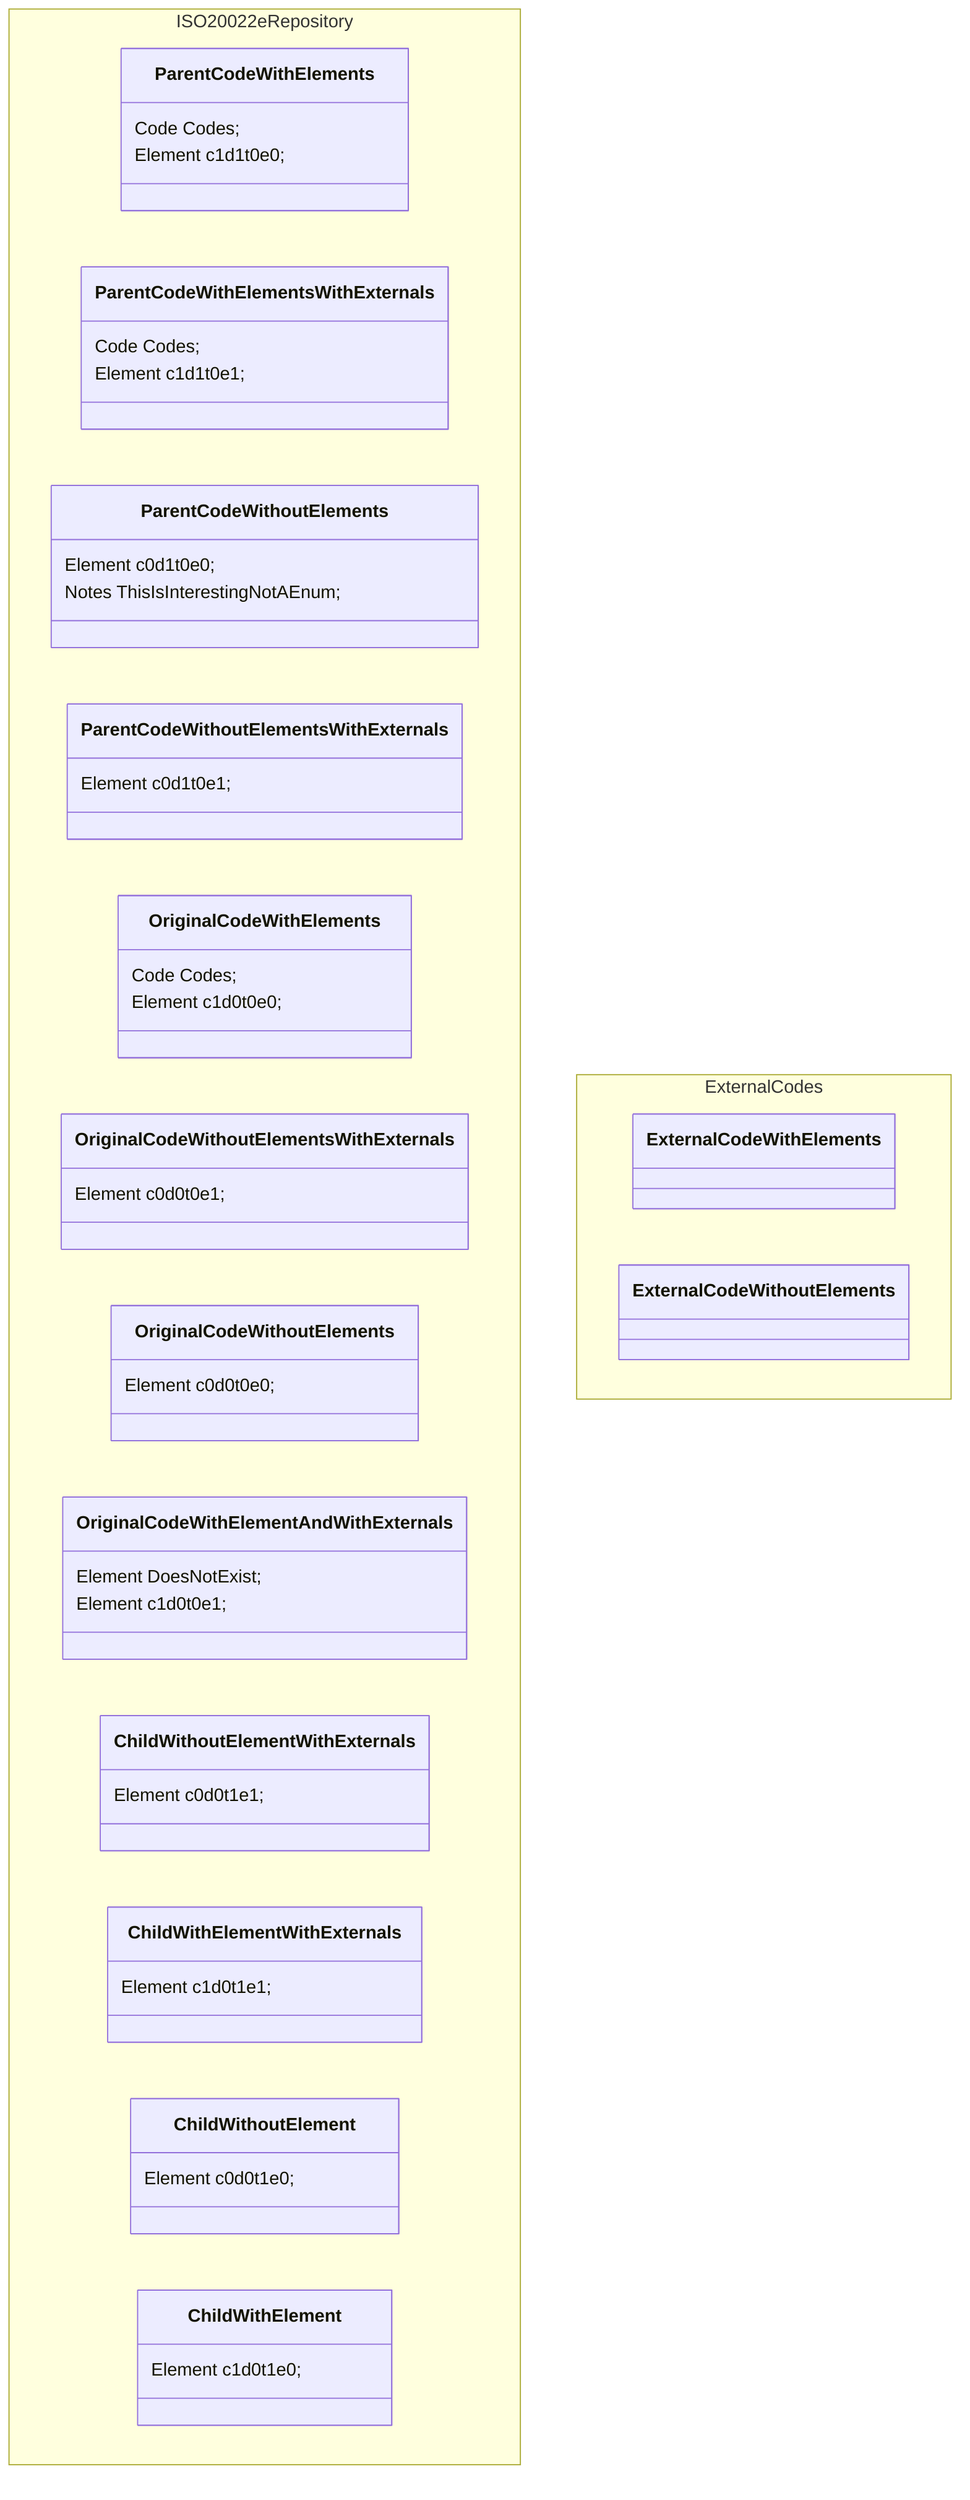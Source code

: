 classDiagram
namespace ISO20022eRepository {
    class ParentCodeWithElements {
        Code Codes;
        Element c1d1t0e0;
    }
    class ParentCodeWithElementsWithExternals {
        Code Codes;
        Element c1d1t0e1;
    }
    class ParentCodeWithoutElements {
        Element c0d1t0e0;
        Notes ThisIsInterestingNotAEnum;
    }
    class ParentCodeWithoutElementsWithExternals {
        Element c0d1t0e1;
    }

    class OriginalCodeWithElements {
        Code Codes;
        Element c1d0t0e0;
    }
    class OriginalCodeWithoutElementsWithExternals {
        Element c0d0t0e1;
    }
    class OriginalCodeWithoutElements {
        Element c0d0t0e0;
    }
    class OriginalCodeWithElementAndWithExternals {
        Element DoesNotExist;
        Element c1d0t0e1;
    }
    class ChildWithoutElementWithExternals {
        Element c0d0t1e1;
    }
    class ChildWithElementWithExternals {
        Element c1d0t1e1;
    }
    class ChildWithoutElement {
        Element c0d0t1e0;
    }
    class ChildWithElement {
        Element c1d0t1e0;
    }
}

namespace ExternalCodes {
    class ExternalCodeWithElements {
    }
    class ExternalCodeWithoutElements {
    }
}

%%ParentCodeWithElementsWithExternals --> ExternalCodeWithElements

%%OriginalCodeWithElements --|> ParentCodeWithElements
%%OriginalCodeWithoutElements --|> ParentCodeWithElements
